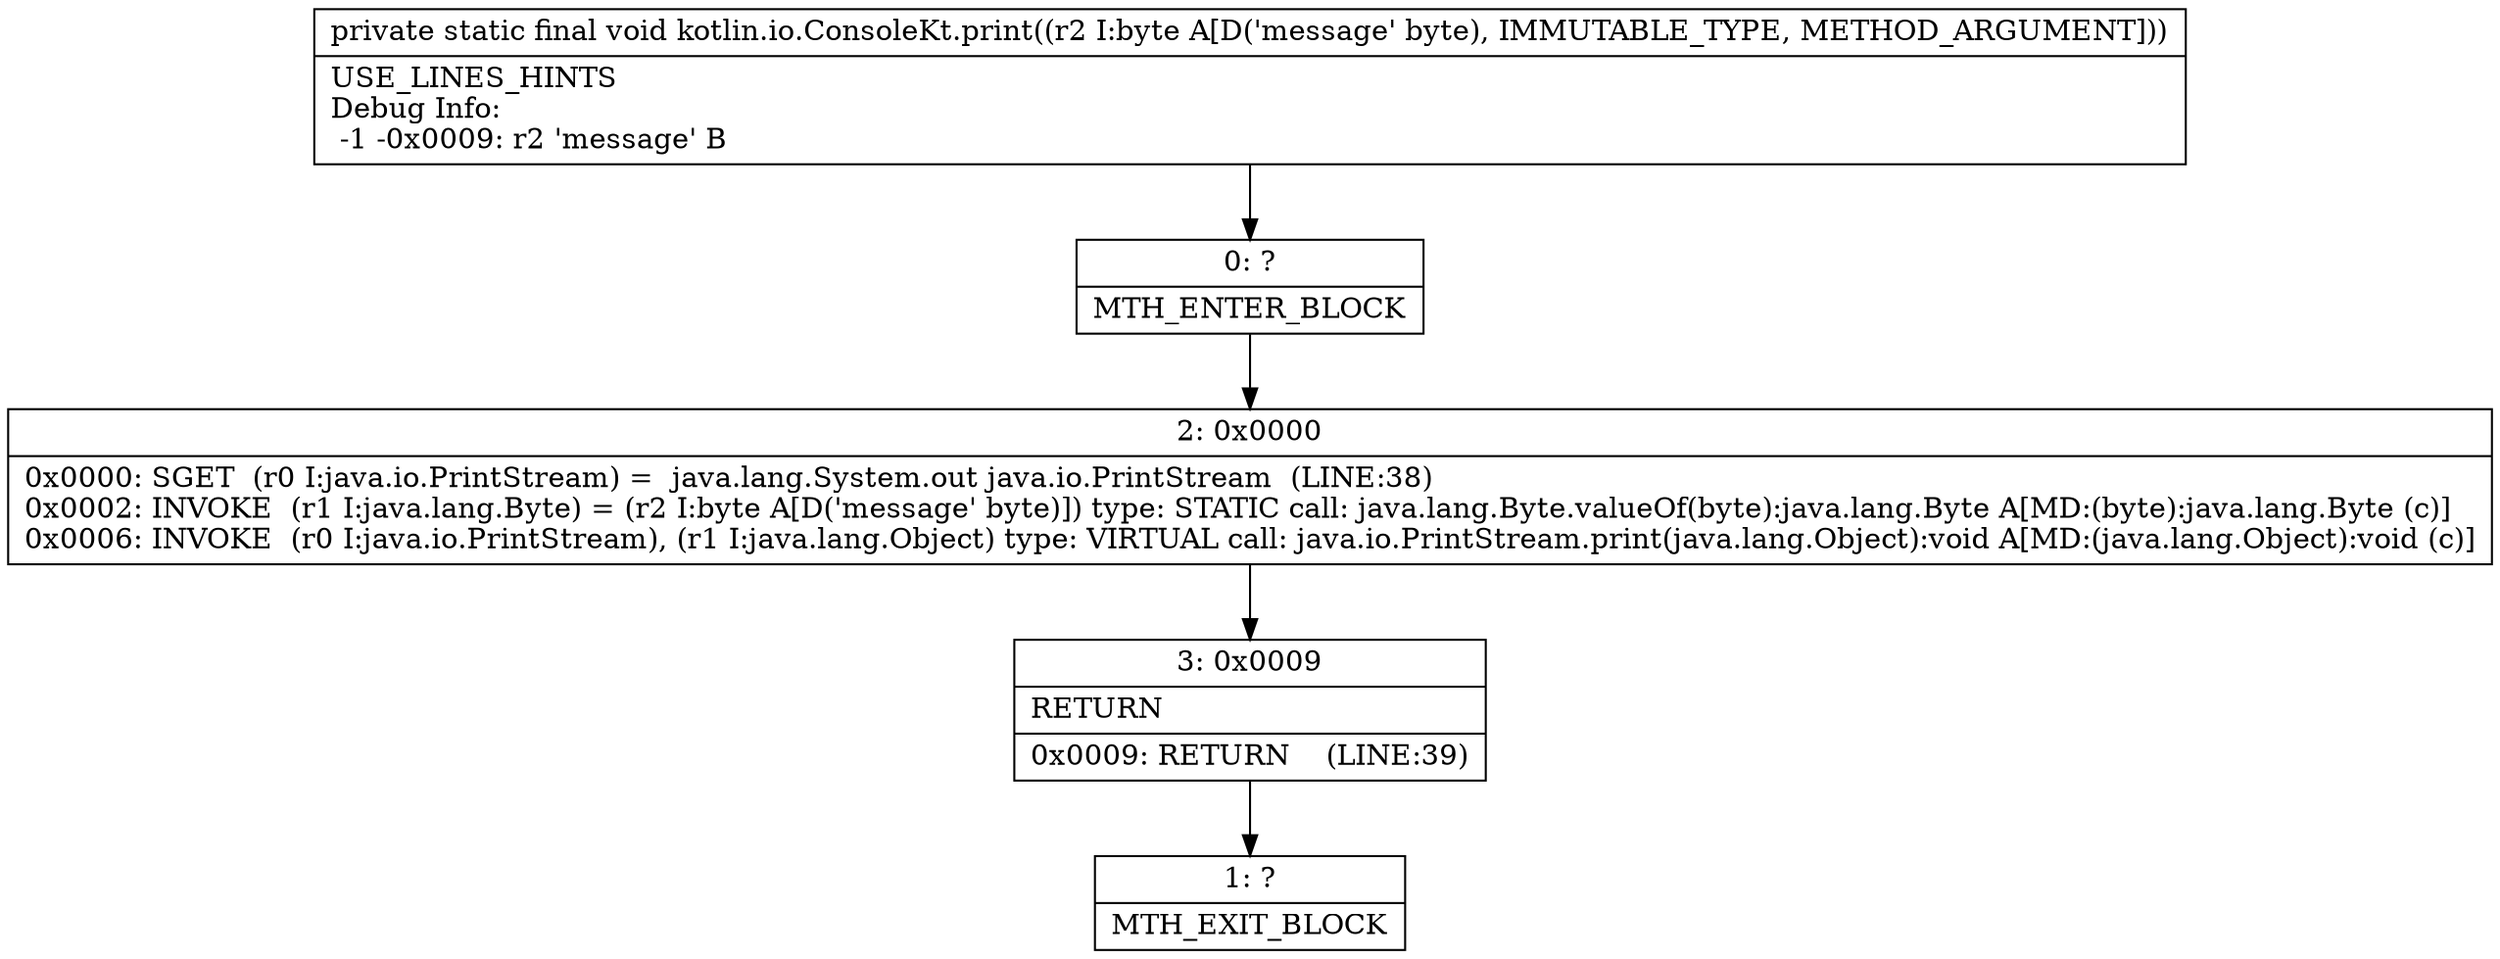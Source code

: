 digraph "CFG forkotlin.io.ConsoleKt.print(B)V" {
Node_0 [shape=record,label="{0\:\ ?|MTH_ENTER_BLOCK\l}"];
Node_2 [shape=record,label="{2\:\ 0x0000|0x0000: SGET  (r0 I:java.io.PrintStream) =  java.lang.System.out java.io.PrintStream  (LINE:38)\l0x0002: INVOKE  (r1 I:java.lang.Byte) = (r2 I:byte A[D('message' byte)]) type: STATIC call: java.lang.Byte.valueOf(byte):java.lang.Byte A[MD:(byte):java.lang.Byte (c)]\l0x0006: INVOKE  (r0 I:java.io.PrintStream), (r1 I:java.lang.Object) type: VIRTUAL call: java.io.PrintStream.print(java.lang.Object):void A[MD:(java.lang.Object):void (c)]\l}"];
Node_3 [shape=record,label="{3\:\ 0x0009|RETURN\l|0x0009: RETURN    (LINE:39)\l}"];
Node_1 [shape=record,label="{1\:\ ?|MTH_EXIT_BLOCK\l}"];
MethodNode[shape=record,label="{private static final void kotlin.io.ConsoleKt.print((r2 I:byte A[D('message' byte), IMMUTABLE_TYPE, METHOD_ARGUMENT]))  | USE_LINES_HINTS\lDebug Info:\l  \-1 \-0x0009: r2 'message' B\l}"];
MethodNode -> Node_0;Node_0 -> Node_2;
Node_2 -> Node_3;
Node_3 -> Node_1;
}

